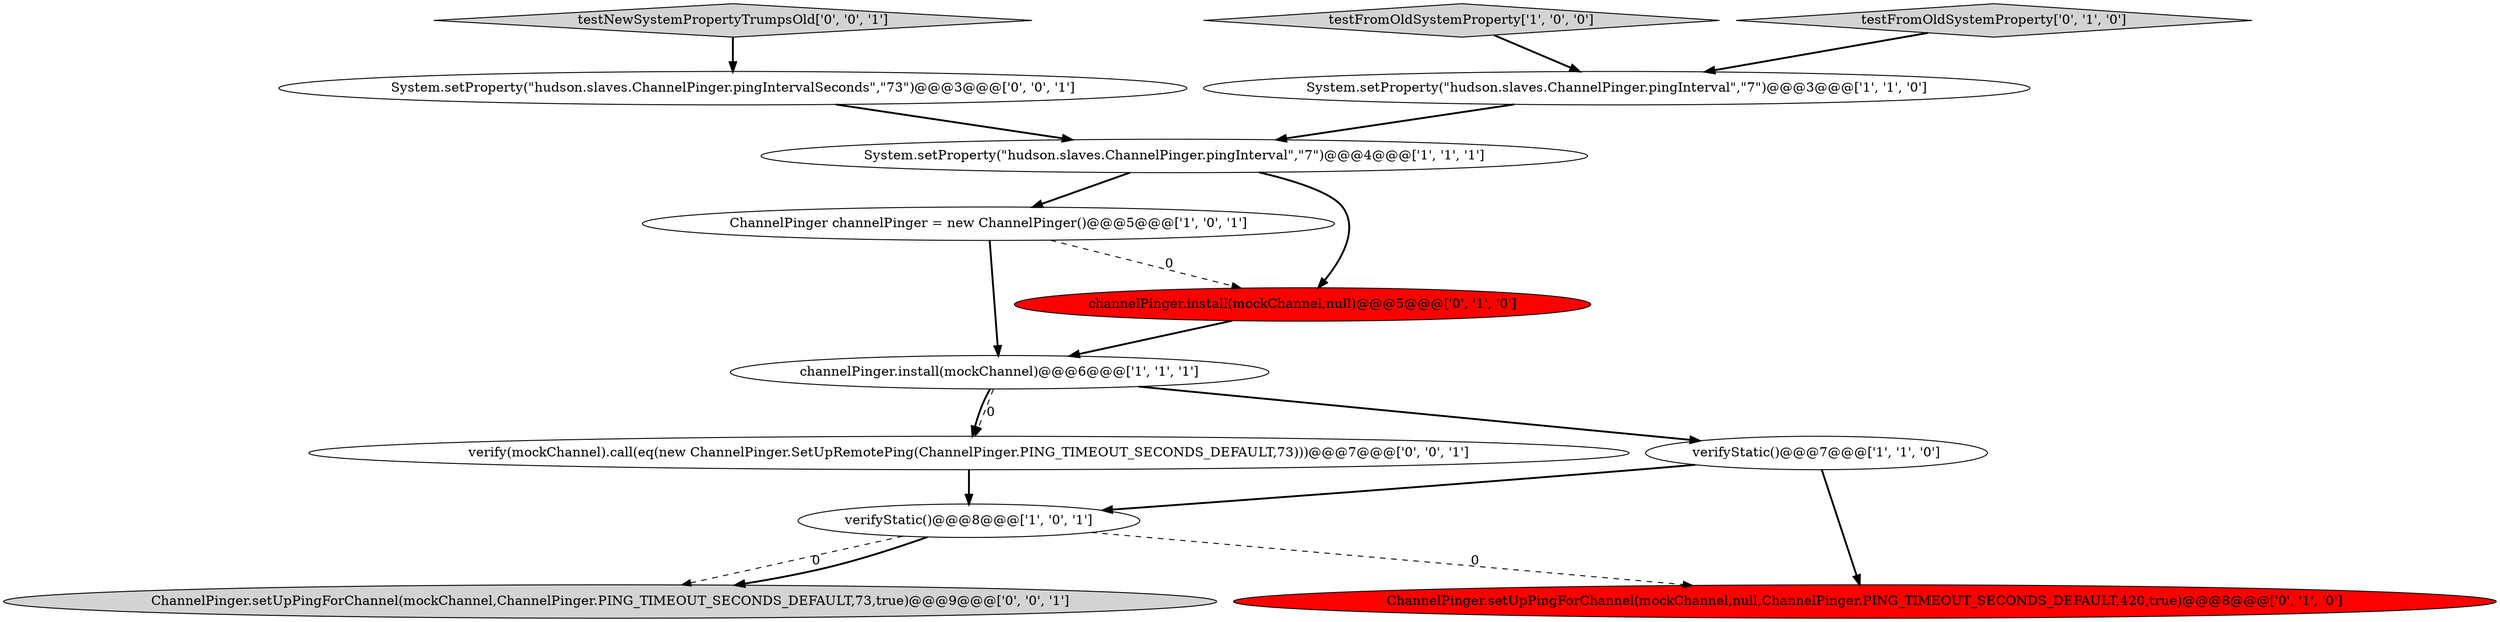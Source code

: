 digraph {
1 [style = filled, label = "System.setProperty(\"hudson.slaves.ChannelPinger.pingInterval\",\"7\")@@@4@@@['1', '1', '1']", fillcolor = white, shape = ellipse image = "AAA0AAABBB1BBB"];
6 [style = filled, label = "testFromOldSystemProperty['1', '0', '0']", fillcolor = lightgray, shape = diamond image = "AAA0AAABBB1BBB"];
9 [style = filled, label = "ChannelPinger.setUpPingForChannel(mockChannel,null,ChannelPinger.PING_TIMEOUT_SECONDS_DEFAULT,420,true)@@@8@@@['0', '1', '0']", fillcolor = red, shape = ellipse image = "AAA1AAABBB2BBB"];
10 [style = filled, label = "verify(mockChannel).call(eq(new ChannelPinger.SetUpRemotePing(ChannelPinger.PING_TIMEOUT_SECONDS_DEFAULT,73)))@@@7@@@['0', '0', '1']", fillcolor = white, shape = ellipse image = "AAA0AAABBB3BBB"];
8 [style = filled, label = "testFromOldSystemProperty['0', '1', '0']", fillcolor = lightgray, shape = diamond image = "AAA0AAABBB2BBB"];
12 [style = filled, label = "ChannelPinger.setUpPingForChannel(mockChannel,ChannelPinger.PING_TIMEOUT_SECONDS_DEFAULT,73,true)@@@9@@@['0', '0', '1']", fillcolor = lightgray, shape = ellipse image = "AAA0AAABBB3BBB"];
11 [style = filled, label = "System.setProperty(\"hudson.slaves.ChannelPinger.pingIntervalSeconds\",\"73\")@@@3@@@['0', '0', '1']", fillcolor = white, shape = ellipse image = "AAA0AAABBB3BBB"];
4 [style = filled, label = "ChannelPinger channelPinger = new ChannelPinger()@@@5@@@['1', '0', '1']", fillcolor = white, shape = ellipse image = "AAA0AAABBB1BBB"];
13 [style = filled, label = "testNewSystemPropertyTrumpsOld['0', '0', '1']", fillcolor = lightgray, shape = diamond image = "AAA0AAABBB3BBB"];
0 [style = filled, label = "System.setProperty(\"hudson.slaves.ChannelPinger.pingInterval\",\"7\")@@@3@@@['1', '1', '0']", fillcolor = white, shape = ellipse image = "AAA0AAABBB1BBB"];
2 [style = filled, label = "channelPinger.install(mockChannel)@@@6@@@['1', '1', '1']", fillcolor = white, shape = ellipse image = "AAA0AAABBB1BBB"];
3 [style = filled, label = "verifyStatic()@@@8@@@['1', '0', '1']", fillcolor = white, shape = ellipse image = "AAA0AAABBB1BBB"];
5 [style = filled, label = "verifyStatic()@@@7@@@['1', '1', '0']", fillcolor = white, shape = ellipse image = "AAA0AAABBB1BBB"];
7 [style = filled, label = "channelPinger.install(mockChannel,null)@@@5@@@['0', '1', '0']", fillcolor = red, shape = ellipse image = "AAA1AAABBB2BBB"];
8->0 [style = bold, label=""];
5->3 [style = bold, label=""];
10->3 [style = bold, label=""];
1->4 [style = bold, label=""];
6->0 [style = bold, label=""];
4->2 [style = bold, label=""];
3->12 [style = dashed, label="0"];
3->12 [style = bold, label=""];
5->9 [style = bold, label=""];
3->9 [style = dashed, label="0"];
2->10 [style = bold, label=""];
11->1 [style = bold, label=""];
1->7 [style = bold, label=""];
0->1 [style = bold, label=""];
7->2 [style = bold, label=""];
13->11 [style = bold, label=""];
4->7 [style = dashed, label="0"];
2->10 [style = dashed, label="0"];
2->5 [style = bold, label=""];
}
